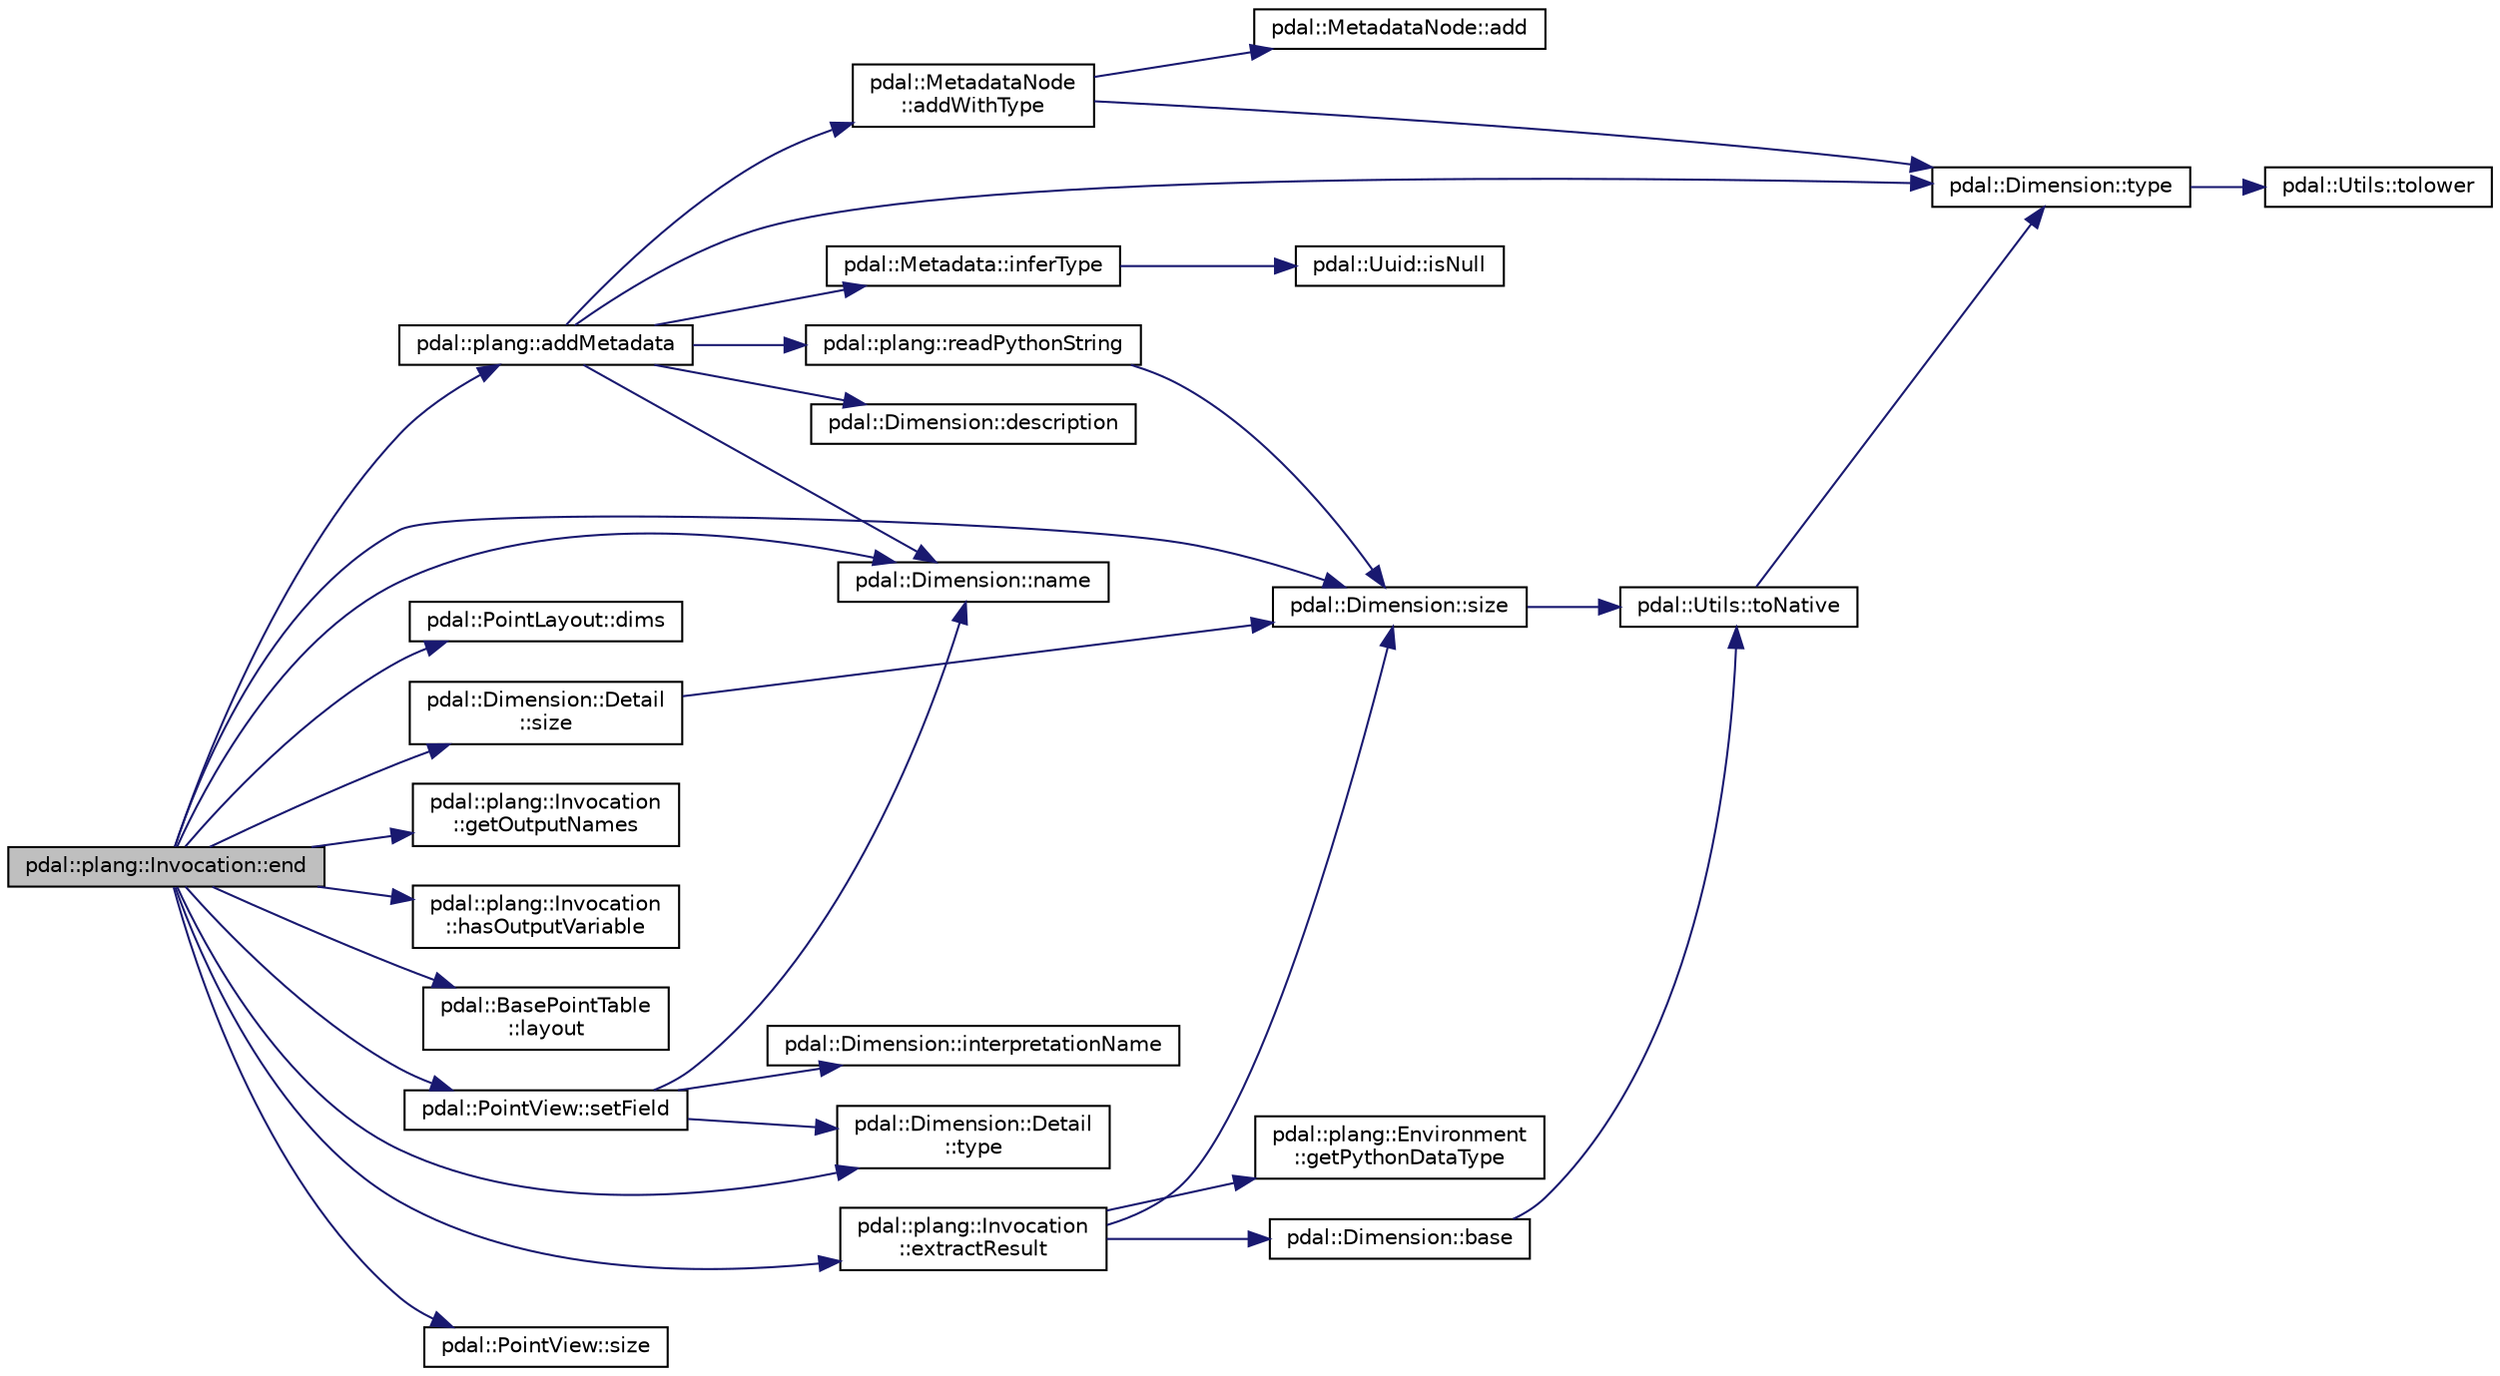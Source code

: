 digraph "pdal::plang::Invocation::end"
{
  edge [fontname="Helvetica",fontsize="10",labelfontname="Helvetica",labelfontsize="10"];
  node [fontname="Helvetica",fontsize="10",shape=record];
  rankdir="LR";
  Node1 [label="pdal::plang::Invocation::end",height=0.2,width=0.4,color="black", fillcolor="grey75", style="filled", fontcolor="black"];
  Node1 -> Node2 [color="midnightblue",fontsize="10",style="solid",fontname="Helvetica"];
  Node2 [label="pdal::plang::addMetadata",height=0.2,width=0.4,color="black", fillcolor="white", style="filled",URL="$namespacepdal_1_1plang.html#a347812e81fc1e69ef7780226acdc8a7a"];
  Node2 -> Node3 [color="midnightblue",fontsize="10",style="solid",fontname="Helvetica"];
  Node3 [label="pdal::MetadataNode\l::addWithType",height=0.2,width=0.4,color="black", fillcolor="white", style="filled",URL="$classpdal_1_1MetadataNode.html#a198cc59ea0083b8758eb80a3025d1937"];
  Node3 -> Node4 [color="midnightblue",fontsize="10",style="solid",fontname="Helvetica"];
  Node4 [label="pdal::MetadataNode::add",height=0.2,width=0.4,color="black", fillcolor="white", style="filled",URL="$classpdal_1_1MetadataNode.html#af2c1c5d91f6ab47a804aa8a0a1b043c2"];
  Node3 -> Node5 [color="midnightblue",fontsize="10",style="solid",fontname="Helvetica"];
  Node5 [label="pdal::Dimension::type",height=0.2,width=0.4,color="black", fillcolor="white", style="filled",URL="$namespacepdal_1_1Dimension.html#a880d689fed54aa3ded6f88c9e058c5d2"];
  Node5 -> Node6 [color="midnightblue",fontsize="10",style="solid",fontname="Helvetica"];
  Node6 [label="pdal::Utils::tolower",height=0.2,width=0.4,color="black", fillcolor="white", style="filled",URL="$namespacepdal_1_1Utils.html#a5268937cf695835e55392f752dc02cb2"];
  Node2 -> Node7 [color="midnightblue",fontsize="10",style="solid",fontname="Helvetica"];
  Node7 [label="pdal::Dimension::description",height=0.2,width=0.4,color="black", fillcolor="white", style="filled",URL="$namespacepdal_1_1Dimension.html#a4041a0eeee0ca503caad91db24affa0e"];
  Node2 -> Node8 [color="midnightblue",fontsize="10",style="solid",fontname="Helvetica"];
  Node8 [label="pdal::Metadata::inferType",height=0.2,width=0.4,color="black", fillcolor="white", style="filled",URL="$classpdal_1_1Metadata.html#a4e5f852d52d3a38ddd9706630e409bd8"];
  Node8 -> Node9 [color="midnightblue",fontsize="10",style="solid",fontname="Helvetica"];
  Node9 [label="pdal::Uuid::isNull",height=0.2,width=0.4,color="black", fillcolor="white", style="filled",URL="$classpdal_1_1Uuid.html#a5ccef147618cf3ceac1e288b287d9c80"];
  Node2 -> Node10 [color="midnightblue",fontsize="10",style="solid",fontname="Helvetica"];
  Node10 [label="pdal::Dimension::name",height=0.2,width=0.4,color="black", fillcolor="white", style="filled",URL="$namespacepdal_1_1Dimension.html#af3176b0b7e6b4be000317846cf7c2718"];
  Node2 -> Node11 [color="midnightblue",fontsize="10",style="solid",fontname="Helvetica"];
  Node11 [label="pdal::plang::readPythonString",height=0.2,width=0.4,color="black", fillcolor="white", style="filled",URL="$namespacepdal_1_1plang.html#a36f7db7b0cd738072ba58ea2c05456e3"];
  Node11 -> Node12 [color="midnightblue",fontsize="10",style="solid",fontname="Helvetica"];
  Node12 [label="pdal::Dimension::size",height=0.2,width=0.4,color="black", fillcolor="white", style="filled",URL="$namespacepdal_1_1Dimension.html#acf81dae9d5946f3a941f9df154b2329b"];
  Node12 -> Node13 [color="midnightblue",fontsize="10",style="solid",fontname="Helvetica"];
  Node13 [label="pdal::Utils::toNative",height=0.2,width=0.4,color="black", fillcolor="white", style="filled",URL="$namespacepdal_1_1Utils.html#a59253304d0f929e3a3ea00f09636002f"];
  Node13 -> Node5 [color="midnightblue",fontsize="10",style="solid",fontname="Helvetica"];
  Node2 -> Node5 [color="midnightblue",fontsize="10",style="solid",fontname="Helvetica"];
  Node1 -> Node14 [color="midnightblue",fontsize="10",style="solid",fontname="Helvetica"];
  Node14 [label="pdal::PointLayout::dims",height=0.2,width=0.4,color="black", fillcolor="white", style="filled",URL="$classpdal_1_1PointLayout.html#afd6b92bf6e8fc83993db132b1ed980e2"];
  Node1 -> Node15 [color="midnightblue",fontsize="10",style="solid",fontname="Helvetica"];
  Node15 [label="pdal::plang::Invocation\l::extractResult",height=0.2,width=0.4,color="black", fillcolor="white", style="filled",URL="$classpdal_1_1plang_1_1Invocation.html#a25f0613ab386d4c2f7a1709e6069a4c5"];
  Node15 -> Node16 [color="midnightblue",fontsize="10",style="solid",fontname="Helvetica"];
  Node16 [label="pdal::plang::Environment\l::getPythonDataType",height=0.2,width=0.4,color="black", fillcolor="white", style="filled",URL="$classpdal_1_1plang_1_1Environment.html#a32a02809f969d23cb8ac6238ec7894e4"];
  Node15 -> Node12 [color="midnightblue",fontsize="10",style="solid",fontname="Helvetica"];
  Node15 -> Node17 [color="midnightblue",fontsize="10",style="solid",fontname="Helvetica"];
  Node17 [label="pdal::Dimension::base",height=0.2,width=0.4,color="black", fillcolor="white", style="filled",URL="$namespacepdal_1_1Dimension.html#ab9491687b8700d1db27e0aba1fcd7143"];
  Node17 -> Node13 [color="midnightblue",fontsize="10",style="solid",fontname="Helvetica"];
  Node1 -> Node18 [color="midnightblue",fontsize="10",style="solid",fontname="Helvetica"];
  Node18 [label="pdal::plang::Invocation\l::getOutputNames",height=0.2,width=0.4,color="black", fillcolor="white", style="filled",URL="$classpdal_1_1plang_1_1Invocation.html#a3f7edf78b788d303441952a5523cceb5"];
  Node1 -> Node19 [color="midnightblue",fontsize="10",style="solid",fontname="Helvetica"];
  Node19 [label="pdal::plang::Invocation\l::hasOutputVariable",height=0.2,width=0.4,color="black", fillcolor="white", style="filled",URL="$classpdal_1_1plang_1_1Invocation.html#a30b3ac6deeea2cbf696e7ae27464ab8d"];
  Node1 -> Node20 [color="midnightblue",fontsize="10",style="solid",fontname="Helvetica"];
  Node20 [label="pdal::BasePointTable\l::layout",height=0.2,width=0.4,color="black", fillcolor="white", style="filled",URL="$classpdal_1_1BasePointTable.html#a7e3a12a1f29e6cd10d8669ed3d07eb94"];
  Node1 -> Node10 [color="midnightblue",fontsize="10",style="solid",fontname="Helvetica"];
  Node1 -> Node21 [color="midnightblue",fontsize="10",style="solid",fontname="Helvetica"];
  Node21 [label="pdal::PointView::setField",height=0.2,width=0.4,color="black", fillcolor="white", style="filled",URL="$classpdal_1_1PointView.html#a7931019cfba92e9c3a93592a2fbf4a0f"];
  Node21 -> Node22 [color="midnightblue",fontsize="10",style="solid",fontname="Helvetica"];
  Node22 [label="pdal::Dimension::interpretationName",height=0.2,width=0.4,color="black", fillcolor="white", style="filled",URL="$namespacepdal_1_1Dimension.html#acc41232ae1e707d6c928ffb9a56592d3"];
  Node21 -> Node10 [color="midnightblue",fontsize="10",style="solid",fontname="Helvetica"];
  Node21 -> Node23 [color="midnightblue",fontsize="10",style="solid",fontname="Helvetica"];
  Node23 [label="pdal::Dimension::Detail\l::type",height=0.2,width=0.4,color="black", fillcolor="white", style="filled",URL="$classpdal_1_1Dimension_1_1Detail.html#adf5961976b7fce3d90a0dddd50519a7c"];
  Node1 -> Node24 [color="midnightblue",fontsize="10",style="solid",fontname="Helvetica"];
  Node24 [label="pdal::Dimension::Detail\l::size",height=0.2,width=0.4,color="black", fillcolor="white", style="filled",URL="$classpdal_1_1Dimension_1_1Detail.html#a320806a1cc878b5fdb10e178f27a4c61"];
  Node24 -> Node12 [color="midnightblue",fontsize="10",style="solid",fontname="Helvetica"];
  Node1 -> Node25 [color="midnightblue",fontsize="10",style="solid",fontname="Helvetica"];
  Node25 [label="pdal::PointView::size",height=0.2,width=0.4,color="black", fillcolor="white", style="filled",URL="$classpdal_1_1PointView.html#a4c2fba9b5d7a61f19a558bb08405555d"];
  Node1 -> Node12 [color="midnightblue",fontsize="10",style="solid",fontname="Helvetica"];
  Node1 -> Node23 [color="midnightblue",fontsize="10",style="solid",fontname="Helvetica"];
}

